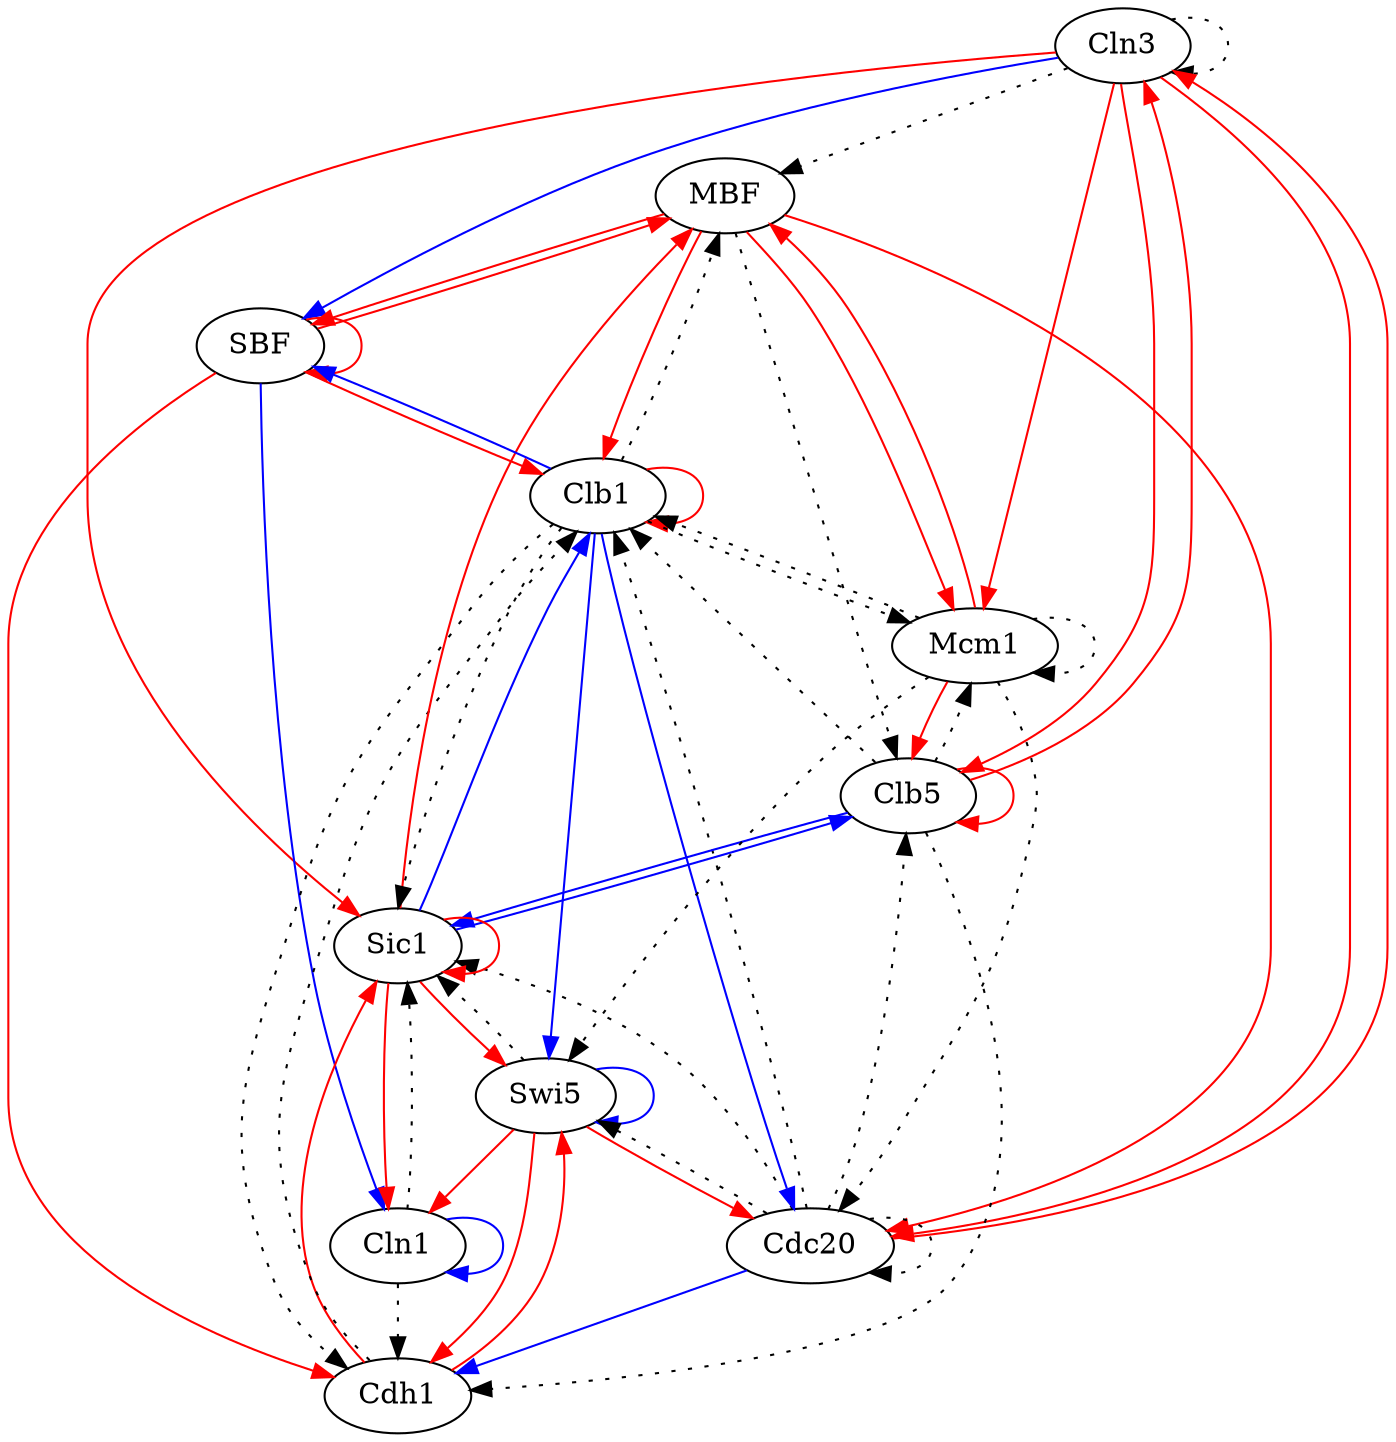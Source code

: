 // Grafos-Spellman11
digraph {
	YAL040C [label=Cln3]
	YDL056W [label=MBF]
	YER111C [label=SBF]
	YMR199W [label=Cln1]
	YGL003C [label=Cdh1]
	YDR146C [label=Swi5]
	YGL116W [label=Cdc20]
	YPR120C [label=Clb5]
	YLR079W [label=Sic1]
	YGR108W [label=Clb1]
	YMR043W [label=Mcm1]
	YAL040C -> YAL040C [style=dotted]
	YAL040C -> YDL056W [style=dotted]
	YAL040C -> YER111C [color=blue]
	YAL040C -> YGL116W [color=red]
	YAL040C -> YPR120C [color=red]
	YAL040C -> YLR079W [color=red]
	YAL040C -> YMR043W [color=red]
	YDL056W -> YER111C [color=red]
	YDL056W -> YGL116W [color=red]
	YDL056W -> YPR120C [style=dotted]
	YDL056W -> YGR108W [color=red]
	YDL056W -> YMR043W [color=red]
	YER111C -> YDL056W [color=red]
	YER111C -> YER111C [color=red]
	YER111C -> YMR199W [color=blue]
	YER111C -> YGL003C [color=red]
	YER111C -> YGR108W [color=red]
	YMR199W -> YMR199W [color=blue]
	YMR199W -> YGL003C [style=dotted]
	YMR199W -> YLR079W [style=dotted]
	YGL003C -> YDR146C [color=red]
	YGL003C -> YLR079W [color=red]
	YGL003C -> YGR108W [style=dotted]
	YDR146C -> YMR199W [color=red]
	YDR146C -> YGL003C [color=red]
	YDR146C -> YDR146C [color=blue]
	YDR146C -> YGL116W [color=red]
	YDR146C -> YLR079W [style=dotted]
	YGL116W -> YAL040C [color=red]
	YGL116W -> YGL003C [color=blue]
	YGL116W -> YDR146C [style=dotted]
	YGL116W -> YGL116W [style=dotted]
	YGL116W -> YPR120C [style=dotted]
	YGL116W -> YLR079W [style=dotted]
	YGL116W -> YGR108W [style=dotted]
	YPR120C -> YAL040C [color=red]
	YPR120C -> YGL003C [style=dotted]
	YPR120C -> YPR120C [color=red]
	YPR120C -> YLR079W [color=blue]
	YPR120C -> YGR108W [style=dotted]
	YPR120C -> YMR043W [style=dotted]
	YLR079W -> YDL056W [color=red]
	YLR079W -> YMR199W [color=red]
	YLR079W -> YDR146C [color=red]
	YLR079W -> YPR120C [color=blue]
	YLR079W -> YLR079W [color=red]
	YLR079W -> YGR108W [color=blue]
	YGR108W -> YDL056W [style=dotted]
	YGR108W -> YER111C [color=blue]
	YGR108W -> YGL003C [style=dotted]
	YGR108W -> YDR146C [color=blue]
	YGR108W -> YGL116W [color=blue]
	YGR108W -> YLR079W [style=dotted]
	YGR108W -> YGR108W [color=red]
	YGR108W -> YMR043W [style=dotted]
	YMR043W -> YDL056W [color=red]
	YMR043W -> YDR146C [style=dotted]
	YMR043W -> YGL116W [style=dotted]
	YMR043W -> YPR120C [color=red]
	YMR043W -> YGR108W [style=dotted]
	YMR043W -> YMR043W [style=dotted]
}
